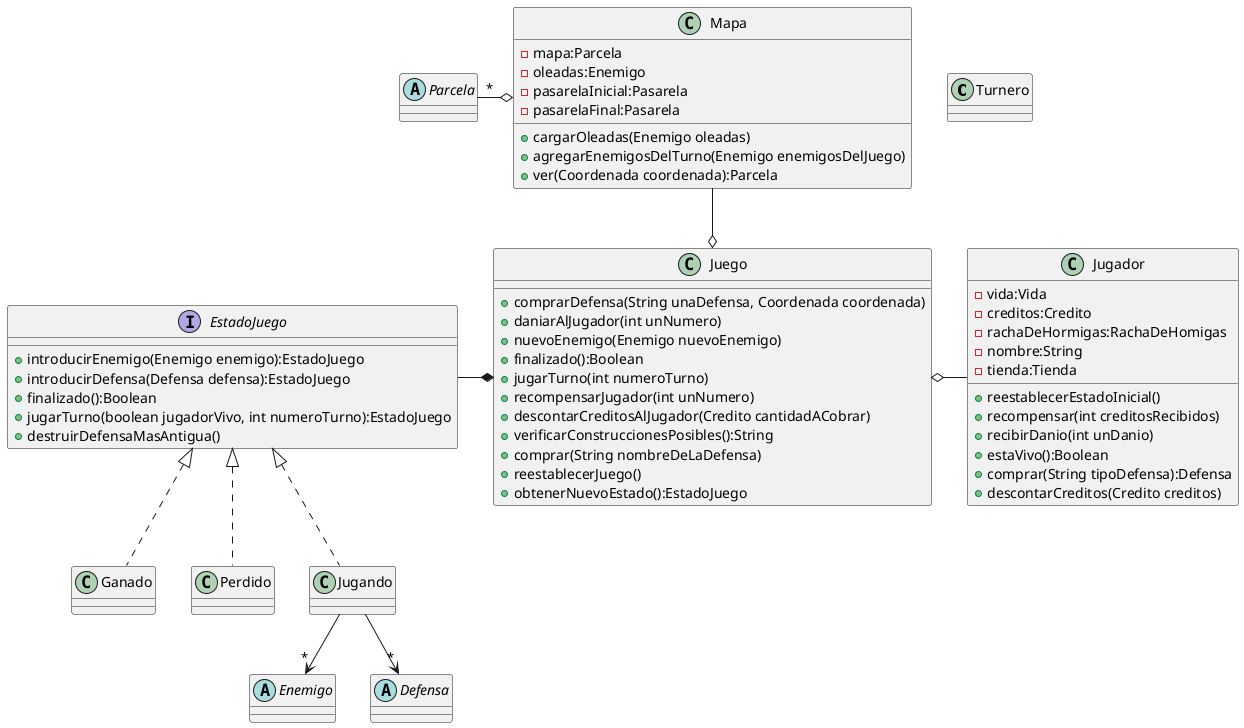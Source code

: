 @startuml

class Turnero{}

abstract class Parcela{}

class Mapa{
- mapa:Parcela
- oleadas:Enemigo
- pasarelaInicial:Pasarela
- pasarelaFinal:Pasarela

+ cargarOleadas(Enemigo oleadas)
+ agregarEnemigosDelTurno(Enemigo enemigosDelJuego)
+ ver(Coordenada coordenada):Parcela
}

class Jugador{
- vida:Vida
- creditos:Credito
- rachaDeHormigas:RachaDeHomigas
- nombre:String
- tienda:Tienda

+ reestablecerEstadoInicial()
+ recompensar(int creditosRecibidos)
+ recibirDanio(int unDanio)
+ estaVivo():Boolean
+ comprar(String tipoDefensa):Defensa
+ descontarCreditos(Credito creditos)
}

class Juego{
+ comprarDefensa(String unaDefensa, Coordenada coordenada)
+ daniarAlJugador(int unNumero)
+ nuevoEnemigo(Enemigo nuevoEnemigo)
+ finalizado():Boolean
+ jugarTurno(int numeroTurno)
+ recompensarJugador(int unNumero)
+ descontarCreditosAlJugador(Credito cantidadACobrar)
+ verificarConstruccionesPosibles():String
+ comprar(String nombreDeLaDefensa)
+ reestablecerJuego()
+ obtenerNuevoEstado():EstadoJuego
}

interface EstadoJuego{
+introducirEnemigo(Enemigo enemigo):EstadoJuego
+introducirDefensa(Defensa defensa):EstadoJuego
+finalizado():Boolean
+jugarTurno(boolean jugadorVivo, int numeroTurno):EstadoJuego
+destruirDefensaMasAntigua()
}

class Ganado{}
class Perdido{}
class Jugando{}

abstract class Enemigo{}
abstract class Defensa{}

Mapa --o Juego
Parcela "*" -o Mapa


Juego o- Jugador
EstadoJuego -* Juego
EstadoJuego <|.. Ganado
EstadoJuego <|.. Perdido
EstadoJuego <|.. Jugando

Jugando --> "*" Enemigo
Jugando --> "*" Defensa

@enduml